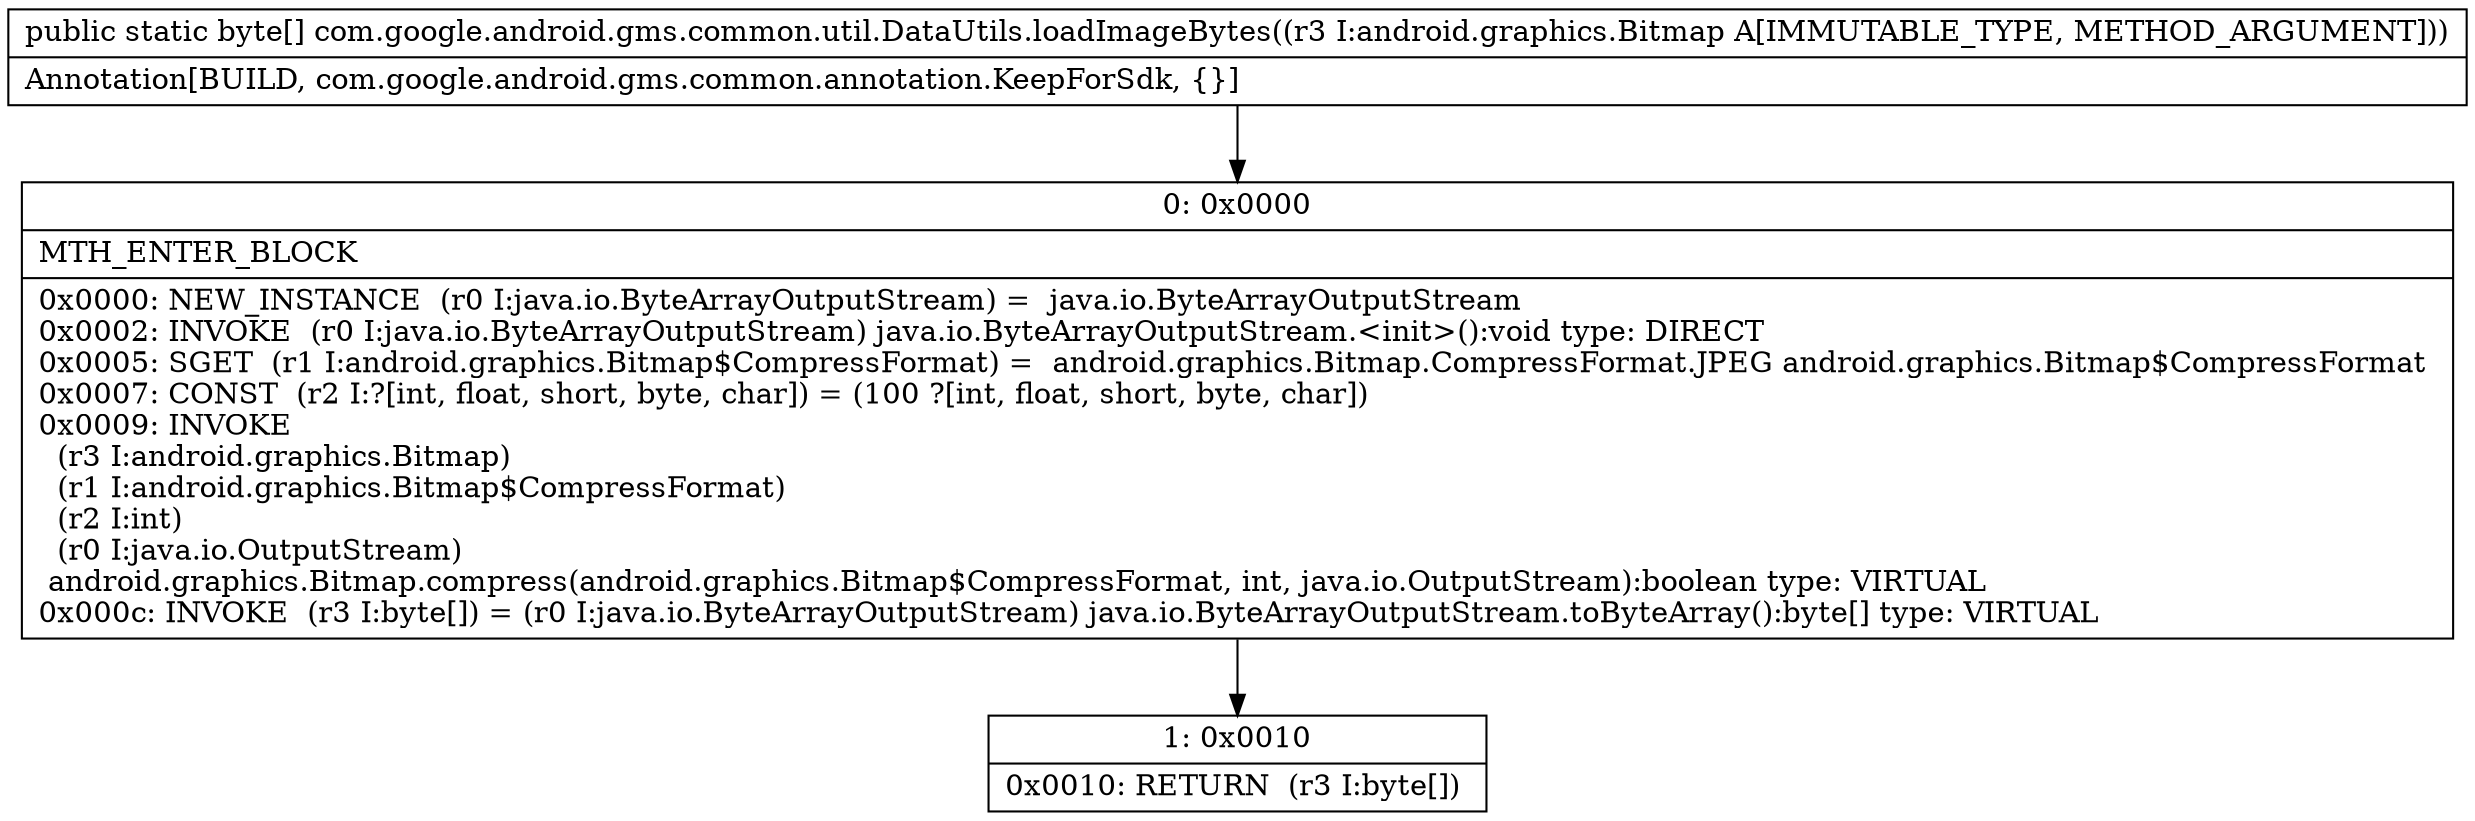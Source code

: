 digraph "CFG forcom.google.android.gms.common.util.DataUtils.loadImageBytes(Landroid\/graphics\/Bitmap;)[B" {
Node_0 [shape=record,label="{0\:\ 0x0000|MTH_ENTER_BLOCK\l|0x0000: NEW_INSTANCE  (r0 I:java.io.ByteArrayOutputStream) =  java.io.ByteArrayOutputStream \l0x0002: INVOKE  (r0 I:java.io.ByteArrayOutputStream) java.io.ByteArrayOutputStream.\<init\>():void type: DIRECT \l0x0005: SGET  (r1 I:android.graphics.Bitmap$CompressFormat) =  android.graphics.Bitmap.CompressFormat.JPEG android.graphics.Bitmap$CompressFormat \l0x0007: CONST  (r2 I:?[int, float, short, byte, char]) = (100 ?[int, float, short, byte, char]) \l0x0009: INVOKE  \l  (r3 I:android.graphics.Bitmap)\l  (r1 I:android.graphics.Bitmap$CompressFormat)\l  (r2 I:int)\l  (r0 I:java.io.OutputStream)\l android.graphics.Bitmap.compress(android.graphics.Bitmap$CompressFormat, int, java.io.OutputStream):boolean type: VIRTUAL \l0x000c: INVOKE  (r3 I:byte[]) = (r0 I:java.io.ByteArrayOutputStream) java.io.ByteArrayOutputStream.toByteArray():byte[] type: VIRTUAL \l}"];
Node_1 [shape=record,label="{1\:\ 0x0010|0x0010: RETURN  (r3 I:byte[]) \l}"];
MethodNode[shape=record,label="{public static byte[] com.google.android.gms.common.util.DataUtils.loadImageBytes((r3 I:android.graphics.Bitmap A[IMMUTABLE_TYPE, METHOD_ARGUMENT]))  | Annotation[BUILD, com.google.android.gms.common.annotation.KeepForSdk, \{\}]\l}"];
MethodNode -> Node_0;
Node_0 -> Node_1;
}

